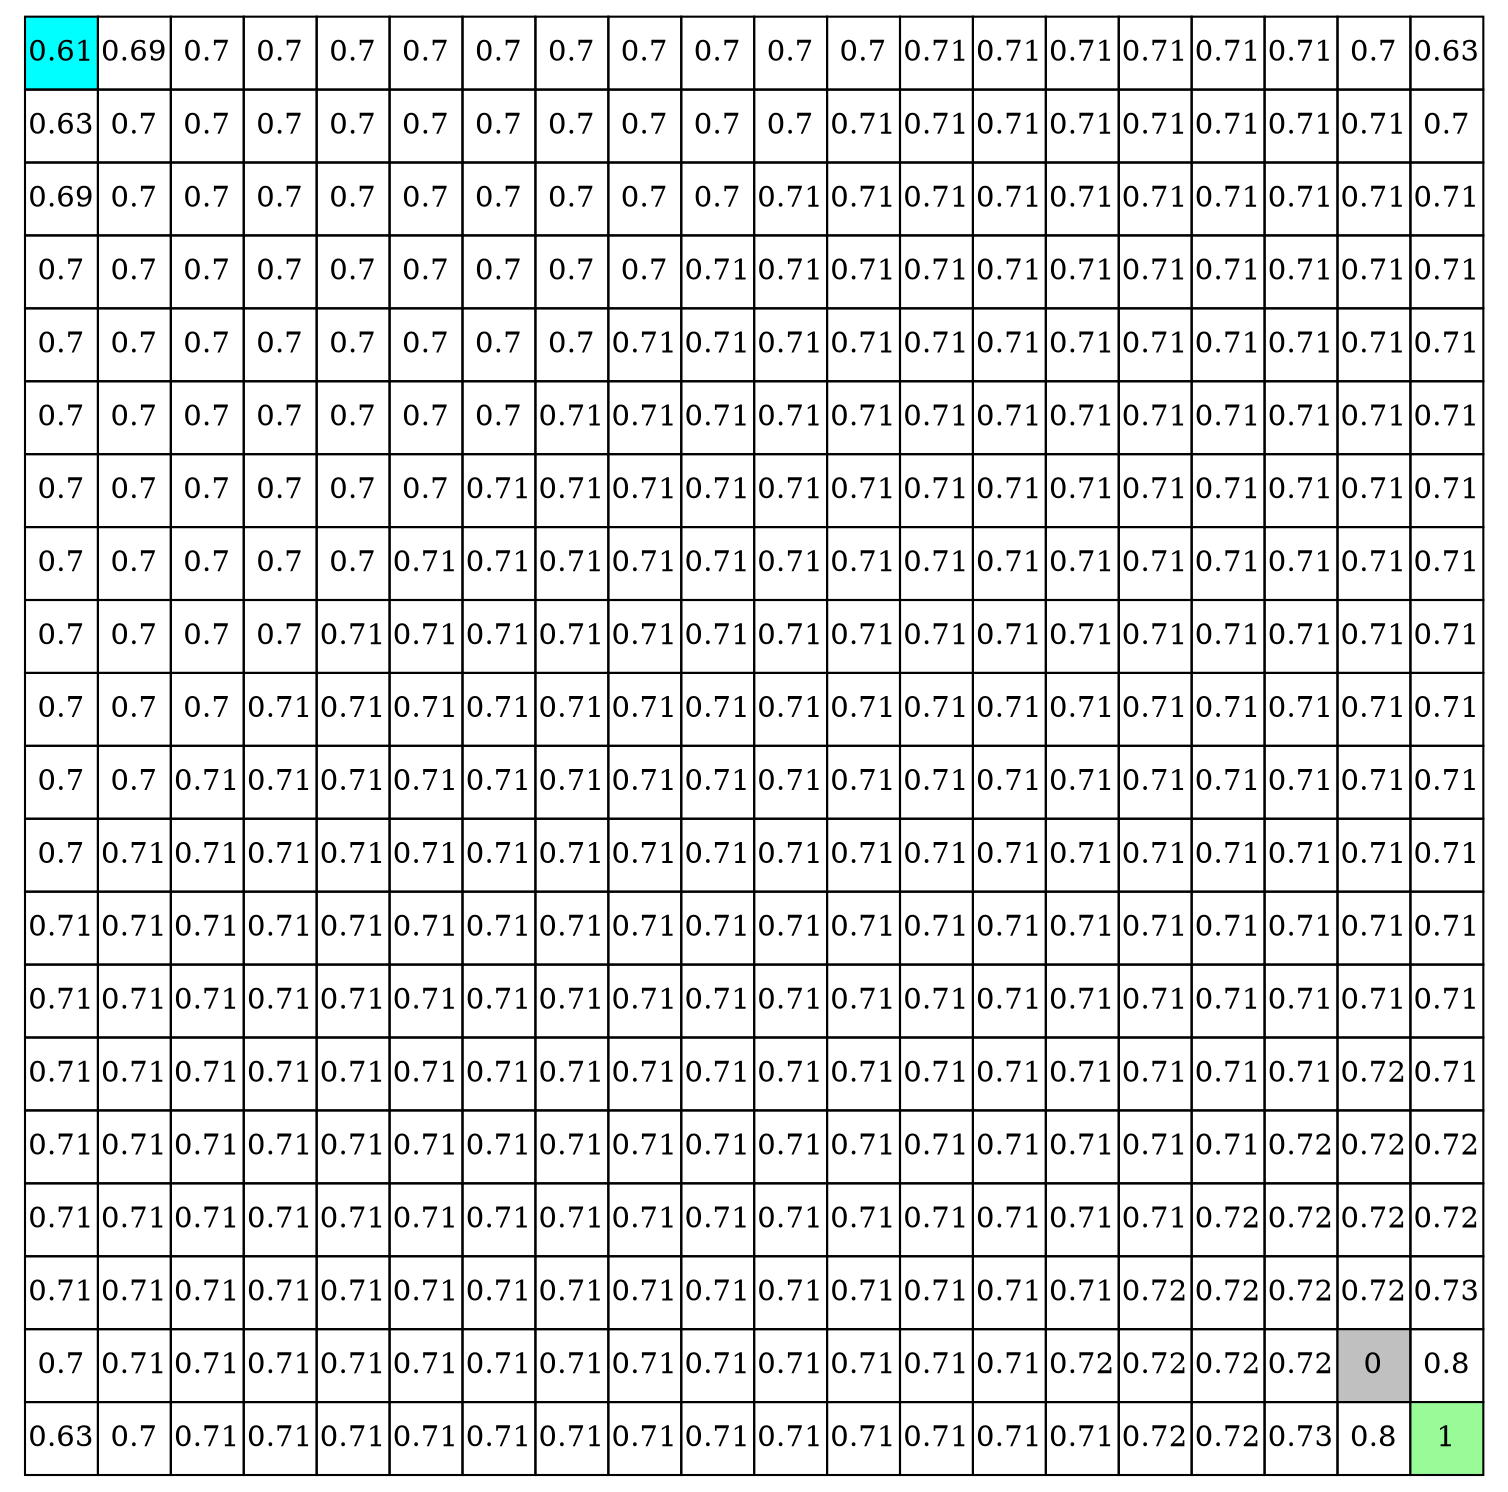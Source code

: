 digraph G
{
node [shape=plaintext]
a[label=<<TABLE BORDER="0" CELLBORDER="1" CELLSPACING="0">
<TR>
<TD width="35" height="35" fixedsize="true" BGCOLOR="cyan">0.61</TD>
<TD width="35" height="35" fixedsize="true">0.69</TD>
<TD width="35" height="35" fixedsize="true">0.7</TD>
<TD width="35" height="35" fixedsize="true">0.7</TD>
<TD width="35" height="35" fixedsize="true">0.7</TD>
<TD width="35" height="35" fixedsize="true">0.7</TD>
<TD width="35" height="35" fixedsize="true">0.7</TD>
<TD width="35" height="35" fixedsize="true">0.7</TD>
<TD width="35" height="35" fixedsize="true">0.7</TD>
<TD width="35" height="35" fixedsize="true">0.7</TD>
<TD width="35" height="35" fixedsize="true">0.7</TD>
<TD width="35" height="35" fixedsize="true">0.7</TD>
<TD width="35" height="35" fixedsize="true">0.71</TD>
<TD width="35" height="35" fixedsize="true">0.71</TD>
<TD width="35" height="35" fixedsize="true">0.71</TD>
<TD width="35" height="35" fixedsize="true">0.71</TD>
<TD width="35" height="35" fixedsize="true">0.71</TD>
<TD width="35" height="35" fixedsize="true">0.71</TD>
<TD width="35" height="35" fixedsize="true">0.7</TD>
<TD width="35" height="35" fixedsize="true">0.63</TD>
</TR>
<TR>
<TD width="35" height="35" fixedsize="true">0.63</TD>
<TD width="35" height="35" fixedsize="true">0.7</TD>
<TD width="35" height="35" fixedsize="true">0.7</TD>
<TD width="35" height="35" fixedsize="true">0.7</TD>
<TD width="35" height="35" fixedsize="true">0.7</TD>
<TD width="35" height="35" fixedsize="true">0.7</TD>
<TD width="35" height="35" fixedsize="true">0.7</TD>
<TD width="35" height="35" fixedsize="true">0.7</TD>
<TD width="35" height="35" fixedsize="true">0.7</TD>
<TD width="35" height="35" fixedsize="true">0.7</TD>
<TD width="35" height="35" fixedsize="true">0.7</TD>
<TD width="35" height="35" fixedsize="true">0.71</TD>
<TD width="35" height="35" fixedsize="true">0.71</TD>
<TD width="35" height="35" fixedsize="true">0.71</TD>
<TD width="35" height="35" fixedsize="true">0.71</TD>
<TD width="35" height="35" fixedsize="true">0.71</TD>
<TD width="35" height="35" fixedsize="true">0.71</TD>
<TD width="35" height="35" fixedsize="true">0.71</TD>
<TD width="35" height="35" fixedsize="true">0.71</TD>
<TD width="35" height="35" fixedsize="true">0.7</TD>
</TR>
<TR>
<TD width="35" height="35" fixedsize="true">0.69</TD>
<TD width="35" height="35" fixedsize="true">0.7</TD>
<TD width="35" height="35" fixedsize="true">0.7</TD>
<TD width="35" height="35" fixedsize="true">0.7</TD>
<TD width="35" height="35" fixedsize="true">0.7</TD>
<TD width="35" height="35" fixedsize="true">0.7</TD>
<TD width="35" height="35" fixedsize="true">0.7</TD>
<TD width="35" height="35" fixedsize="true">0.7</TD>
<TD width="35" height="35" fixedsize="true">0.7</TD>
<TD width="35" height="35" fixedsize="true">0.7</TD>
<TD width="35" height="35" fixedsize="true">0.71</TD>
<TD width="35" height="35" fixedsize="true">0.71</TD>
<TD width="35" height="35" fixedsize="true">0.71</TD>
<TD width="35" height="35" fixedsize="true">0.71</TD>
<TD width="35" height="35" fixedsize="true">0.71</TD>
<TD width="35" height="35" fixedsize="true">0.71</TD>
<TD width="35" height="35" fixedsize="true">0.71</TD>
<TD width="35" height="35" fixedsize="true">0.71</TD>
<TD width="35" height="35" fixedsize="true">0.71</TD>
<TD width="35" height="35" fixedsize="true">0.71</TD>
</TR>
<TR>
<TD width="35" height="35" fixedsize="true">0.7</TD>
<TD width="35" height="35" fixedsize="true">0.7</TD>
<TD width="35" height="35" fixedsize="true">0.7</TD>
<TD width="35" height="35" fixedsize="true">0.7</TD>
<TD width="35" height="35" fixedsize="true">0.7</TD>
<TD width="35" height="35" fixedsize="true">0.7</TD>
<TD width="35" height="35" fixedsize="true">0.7</TD>
<TD width="35" height="35" fixedsize="true">0.7</TD>
<TD width="35" height="35" fixedsize="true">0.7</TD>
<TD width="35" height="35" fixedsize="true">0.71</TD>
<TD width="35" height="35" fixedsize="true">0.71</TD>
<TD width="35" height="35" fixedsize="true">0.71</TD>
<TD width="35" height="35" fixedsize="true">0.71</TD>
<TD width="35" height="35" fixedsize="true">0.71</TD>
<TD width="35" height="35" fixedsize="true">0.71</TD>
<TD width="35" height="35" fixedsize="true">0.71</TD>
<TD width="35" height="35" fixedsize="true">0.71</TD>
<TD width="35" height="35" fixedsize="true">0.71</TD>
<TD width="35" height="35" fixedsize="true">0.71</TD>
<TD width="35" height="35" fixedsize="true">0.71</TD>
</TR>
<TR>
<TD width="35" height="35" fixedsize="true">0.7</TD>
<TD width="35" height="35" fixedsize="true">0.7</TD>
<TD width="35" height="35" fixedsize="true">0.7</TD>
<TD width="35" height="35" fixedsize="true">0.7</TD>
<TD width="35" height="35" fixedsize="true">0.7</TD>
<TD width="35" height="35" fixedsize="true">0.7</TD>
<TD width="35" height="35" fixedsize="true">0.7</TD>
<TD width="35" height="35" fixedsize="true">0.7</TD>
<TD width="35" height="35" fixedsize="true">0.71</TD>
<TD width="35" height="35" fixedsize="true">0.71</TD>
<TD width="35" height="35" fixedsize="true">0.71</TD>
<TD width="35" height="35" fixedsize="true">0.71</TD>
<TD width="35" height="35" fixedsize="true">0.71</TD>
<TD width="35" height="35" fixedsize="true">0.71</TD>
<TD width="35" height="35" fixedsize="true">0.71</TD>
<TD width="35" height="35" fixedsize="true">0.71</TD>
<TD width="35" height="35" fixedsize="true">0.71</TD>
<TD width="35" height="35" fixedsize="true">0.71</TD>
<TD width="35" height="35" fixedsize="true">0.71</TD>
<TD width="35" height="35" fixedsize="true">0.71</TD>
</TR>
<TR>
<TD width="35" height="35" fixedsize="true">0.7</TD>
<TD width="35" height="35" fixedsize="true">0.7</TD>
<TD width="35" height="35" fixedsize="true">0.7</TD>
<TD width="35" height="35" fixedsize="true">0.7</TD>
<TD width="35" height="35" fixedsize="true">0.7</TD>
<TD width="35" height="35" fixedsize="true">0.7</TD>
<TD width="35" height="35" fixedsize="true">0.7</TD>
<TD width="35" height="35" fixedsize="true">0.71</TD>
<TD width="35" height="35" fixedsize="true">0.71</TD>
<TD width="35" height="35" fixedsize="true">0.71</TD>
<TD width="35" height="35" fixedsize="true">0.71</TD>
<TD width="35" height="35" fixedsize="true">0.71</TD>
<TD width="35" height="35" fixedsize="true">0.71</TD>
<TD width="35" height="35" fixedsize="true">0.71</TD>
<TD width="35" height="35" fixedsize="true">0.71</TD>
<TD width="35" height="35" fixedsize="true">0.71</TD>
<TD width="35" height="35" fixedsize="true">0.71</TD>
<TD width="35" height="35" fixedsize="true">0.71</TD>
<TD width="35" height="35" fixedsize="true">0.71</TD>
<TD width="35" height="35" fixedsize="true">0.71</TD>
</TR>
<TR>
<TD width="35" height="35" fixedsize="true">0.7</TD>
<TD width="35" height="35" fixedsize="true">0.7</TD>
<TD width="35" height="35" fixedsize="true">0.7</TD>
<TD width="35" height="35" fixedsize="true">0.7</TD>
<TD width="35" height="35" fixedsize="true">0.7</TD>
<TD width="35" height="35" fixedsize="true">0.7</TD>
<TD width="35" height="35" fixedsize="true">0.71</TD>
<TD width="35" height="35" fixedsize="true">0.71</TD>
<TD width="35" height="35" fixedsize="true">0.71</TD>
<TD width="35" height="35" fixedsize="true">0.71</TD>
<TD width="35" height="35" fixedsize="true">0.71</TD>
<TD width="35" height="35" fixedsize="true">0.71</TD>
<TD width="35" height="35" fixedsize="true">0.71</TD>
<TD width="35" height="35" fixedsize="true">0.71</TD>
<TD width="35" height="35" fixedsize="true">0.71</TD>
<TD width="35" height="35" fixedsize="true">0.71</TD>
<TD width="35" height="35" fixedsize="true">0.71</TD>
<TD width="35" height="35" fixedsize="true">0.71</TD>
<TD width="35" height="35" fixedsize="true">0.71</TD>
<TD width="35" height="35" fixedsize="true">0.71</TD>
</TR>
<TR>
<TD width="35" height="35" fixedsize="true">0.7</TD>
<TD width="35" height="35" fixedsize="true">0.7</TD>
<TD width="35" height="35" fixedsize="true">0.7</TD>
<TD width="35" height="35" fixedsize="true">0.7</TD>
<TD width="35" height="35" fixedsize="true">0.7</TD>
<TD width="35" height="35" fixedsize="true">0.71</TD>
<TD width="35" height="35" fixedsize="true">0.71</TD>
<TD width="35" height="35" fixedsize="true">0.71</TD>
<TD width="35" height="35" fixedsize="true">0.71</TD>
<TD width="35" height="35" fixedsize="true">0.71</TD>
<TD width="35" height="35" fixedsize="true">0.71</TD>
<TD width="35" height="35" fixedsize="true">0.71</TD>
<TD width="35" height="35" fixedsize="true">0.71</TD>
<TD width="35" height="35" fixedsize="true">0.71</TD>
<TD width="35" height="35" fixedsize="true">0.71</TD>
<TD width="35" height="35" fixedsize="true">0.71</TD>
<TD width="35" height="35" fixedsize="true">0.71</TD>
<TD width="35" height="35" fixedsize="true">0.71</TD>
<TD width="35" height="35" fixedsize="true">0.71</TD>
<TD width="35" height="35" fixedsize="true">0.71</TD>
</TR>
<TR>
<TD width="35" height="35" fixedsize="true">0.7</TD>
<TD width="35" height="35" fixedsize="true">0.7</TD>
<TD width="35" height="35" fixedsize="true">0.7</TD>
<TD width="35" height="35" fixedsize="true">0.7</TD>
<TD width="35" height="35" fixedsize="true">0.71</TD>
<TD width="35" height="35" fixedsize="true">0.71</TD>
<TD width="35" height="35" fixedsize="true">0.71</TD>
<TD width="35" height="35" fixedsize="true">0.71</TD>
<TD width="35" height="35" fixedsize="true">0.71</TD>
<TD width="35" height="35" fixedsize="true">0.71</TD>
<TD width="35" height="35" fixedsize="true">0.71</TD>
<TD width="35" height="35" fixedsize="true">0.71</TD>
<TD width="35" height="35" fixedsize="true">0.71</TD>
<TD width="35" height="35" fixedsize="true">0.71</TD>
<TD width="35" height="35" fixedsize="true">0.71</TD>
<TD width="35" height="35" fixedsize="true">0.71</TD>
<TD width="35" height="35" fixedsize="true">0.71</TD>
<TD width="35" height="35" fixedsize="true">0.71</TD>
<TD width="35" height="35" fixedsize="true">0.71</TD>
<TD width="35" height="35" fixedsize="true">0.71</TD>
</TR>
<TR>
<TD width="35" height="35" fixedsize="true">0.7</TD>
<TD width="35" height="35" fixedsize="true">0.7</TD>
<TD width="35" height="35" fixedsize="true">0.7</TD>
<TD width="35" height="35" fixedsize="true">0.71</TD>
<TD width="35" height="35" fixedsize="true">0.71</TD>
<TD width="35" height="35" fixedsize="true">0.71</TD>
<TD width="35" height="35" fixedsize="true">0.71</TD>
<TD width="35" height="35" fixedsize="true">0.71</TD>
<TD width="35" height="35" fixedsize="true">0.71</TD>
<TD width="35" height="35" fixedsize="true">0.71</TD>
<TD width="35" height="35" fixedsize="true">0.71</TD>
<TD width="35" height="35" fixedsize="true">0.71</TD>
<TD width="35" height="35" fixedsize="true">0.71</TD>
<TD width="35" height="35" fixedsize="true">0.71</TD>
<TD width="35" height="35" fixedsize="true">0.71</TD>
<TD width="35" height="35" fixedsize="true">0.71</TD>
<TD width="35" height="35" fixedsize="true">0.71</TD>
<TD width="35" height="35" fixedsize="true">0.71</TD>
<TD width="35" height="35" fixedsize="true">0.71</TD>
<TD width="35" height="35" fixedsize="true">0.71</TD>
</TR>
<TR>
<TD width="35" height="35" fixedsize="true">0.7</TD>
<TD width="35" height="35" fixedsize="true">0.7</TD>
<TD width="35" height="35" fixedsize="true">0.71</TD>
<TD width="35" height="35" fixedsize="true">0.71</TD>
<TD width="35" height="35" fixedsize="true">0.71</TD>
<TD width="35" height="35" fixedsize="true">0.71</TD>
<TD width="35" height="35" fixedsize="true">0.71</TD>
<TD width="35" height="35" fixedsize="true">0.71</TD>
<TD width="35" height="35" fixedsize="true">0.71</TD>
<TD width="35" height="35" fixedsize="true">0.71</TD>
<TD width="35" height="35" fixedsize="true">0.71</TD>
<TD width="35" height="35" fixedsize="true">0.71</TD>
<TD width="35" height="35" fixedsize="true">0.71</TD>
<TD width="35" height="35" fixedsize="true">0.71</TD>
<TD width="35" height="35" fixedsize="true">0.71</TD>
<TD width="35" height="35" fixedsize="true">0.71</TD>
<TD width="35" height="35" fixedsize="true">0.71</TD>
<TD width="35" height="35" fixedsize="true">0.71</TD>
<TD width="35" height="35" fixedsize="true">0.71</TD>
<TD width="35" height="35" fixedsize="true">0.71</TD>
</TR>
<TR>
<TD width="35" height="35" fixedsize="true">0.7</TD>
<TD width="35" height="35" fixedsize="true">0.71</TD>
<TD width="35" height="35" fixedsize="true">0.71</TD>
<TD width="35" height="35" fixedsize="true">0.71</TD>
<TD width="35" height="35" fixedsize="true">0.71</TD>
<TD width="35" height="35" fixedsize="true">0.71</TD>
<TD width="35" height="35" fixedsize="true">0.71</TD>
<TD width="35" height="35" fixedsize="true">0.71</TD>
<TD width="35" height="35" fixedsize="true">0.71</TD>
<TD width="35" height="35" fixedsize="true">0.71</TD>
<TD width="35" height="35" fixedsize="true">0.71</TD>
<TD width="35" height="35" fixedsize="true">0.71</TD>
<TD width="35" height="35" fixedsize="true">0.71</TD>
<TD width="35" height="35" fixedsize="true">0.71</TD>
<TD width="35" height="35" fixedsize="true">0.71</TD>
<TD width="35" height="35" fixedsize="true">0.71</TD>
<TD width="35" height="35" fixedsize="true">0.71</TD>
<TD width="35" height="35" fixedsize="true">0.71</TD>
<TD width="35" height="35" fixedsize="true">0.71</TD>
<TD width="35" height="35" fixedsize="true">0.71</TD>
</TR>
<TR>
<TD width="35" height="35" fixedsize="true">0.71</TD>
<TD width="35" height="35" fixedsize="true">0.71</TD>
<TD width="35" height="35" fixedsize="true">0.71</TD>
<TD width="35" height="35" fixedsize="true">0.71</TD>
<TD width="35" height="35" fixedsize="true">0.71</TD>
<TD width="35" height="35" fixedsize="true">0.71</TD>
<TD width="35" height="35" fixedsize="true">0.71</TD>
<TD width="35" height="35" fixedsize="true">0.71</TD>
<TD width="35" height="35" fixedsize="true">0.71</TD>
<TD width="35" height="35" fixedsize="true">0.71</TD>
<TD width="35" height="35" fixedsize="true">0.71</TD>
<TD width="35" height="35" fixedsize="true">0.71</TD>
<TD width="35" height="35" fixedsize="true">0.71</TD>
<TD width="35" height="35" fixedsize="true">0.71</TD>
<TD width="35" height="35" fixedsize="true">0.71</TD>
<TD width="35" height="35" fixedsize="true">0.71</TD>
<TD width="35" height="35" fixedsize="true">0.71</TD>
<TD width="35" height="35" fixedsize="true">0.71</TD>
<TD width="35" height="35" fixedsize="true">0.71</TD>
<TD width="35" height="35" fixedsize="true">0.71</TD>
</TR>
<TR>
<TD width="35" height="35" fixedsize="true">0.71</TD>
<TD width="35" height="35" fixedsize="true">0.71</TD>
<TD width="35" height="35" fixedsize="true">0.71</TD>
<TD width="35" height="35" fixedsize="true">0.71</TD>
<TD width="35" height="35" fixedsize="true">0.71</TD>
<TD width="35" height="35" fixedsize="true">0.71</TD>
<TD width="35" height="35" fixedsize="true">0.71</TD>
<TD width="35" height="35" fixedsize="true">0.71</TD>
<TD width="35" height="35" fixedsize="true">0.71</TD>
<TD width="35" height="35" fixedsize="true">0.71</TD>
<TD width="35" height="35" fixedsize="true">0.71</TD>
<TD width="35" height="35" fixedsize="true">0.71</TD>
<TD width="35" height="35" fixedsize="true">0.71</TD>
<TD width="35" height="35" fixedsize="true">0.71</TD>
<TD width="35" height="35" fixedsize="true">0.71</TD>
<TD width="35" height="35" fixedsize="true">0.71</TD>
<TD width="35" height="35" fixedsize="true">0.71</TD>
<TD width="35" height="35" fixedsize="true">0.71</TD>
<TD width="35" height="35" fixedsize="true">0.71</TD>
<TD width="35" height="35" fixedsize="true">0.71</TD>
</TR>
<TR>
<TD width="35" height="35" fixedsize="true">0.71</TD>
<TD width="35" height="35" fixedsize="true">0.71</TD>
<TD width="35" height="35" fixedsize="true">0.71</TD>
<TD width="35" height="35" fixedsize="true">0.71</TD>
<TD width="35" height="35" fixedsize="true">0.71</TD>
<TD width="35" height="35" fixedsize="true">0.71</TD>
<TD width="35" height="35" fixedsize="true">0.71</TD>
<TD width="35" height="35" fixedsize="true">0.71</TD>
<TD width="35" height="35" fixedsize="true">0.71</TD>
<TD width="35" height="35" fixedsize="true">0.71</TD>
<TD width="35" height="35" fixedsize="true">0.71</TD>
<TD width="35" height="35" fixedsize="true">0.71</TD>
<TD width="35" height="35" fixedsize="true">0.71</TD>
<TD width="35" height="35" fixedsize="true">0.71</TD>
<TD width="35" height="35" fixedsize="true">0.71</TD>
<TD width="35" height="35" fixedsize="true">0.71</TD>
<TD width="35" height="35" fixedsize="true">0.71</TD>
<TD width="35" height="35" fixedsize="true">0.71</TD>
<TD width="35" height="35" fixedsize="true">0.72</TD>
<TD width="35" height="35" fixedsize="true">0.71</TD>
</TR>
<TR>
<TD width="35" height="35" fixedsize="true">0.71</TD>
<TD width="35" height="35" fixedsize="true">0.71</TD>
<TD width="35" height="35" fixedsize="true">0.71</TD>
<TD width="35" height="35" fixedsize="true">0.71</TD>
<TD width="35" height="35" fixedsize="true">0.71</TD>
<TD width="35" height="35" fixedsize="true">0.71</TD>
<TD width="35" height="35" fixedsize="true">0.71</TD>
<TD width="35" height="35" fixedsize="true">0.71</TD>
<TD width="35" height="35" fixedsize="true">0.71</TD>
<TD width="35" height="35" fixedsize="true">0.71</TD>
<TD width="35" height="35" fixedsize="true">0.71</TD>
<TD width="35" height="35" fixedsize="true">0.71</TD>
<TD width="35" height="35" fixedsize="true">0.71</TD>
<TD width="35" height="35" fixedsize="true">0.71</TD>
<TD width="35" height="35" fixedsize="true">0.71</TD>
<TD width="35" height="35" fixedsize="true">0.71</TD>
<TD width="35" height="35" fixedsize="true">0.71</TD>
<TD width="35" height="35" fixedsize="true">0.72</TD>
<TD width="35" height="35" fixedsize="true">0.72</TD>
<TD width="35" height="35" fixedsize="true">0.72</TD>
</TR>
<TR>
<TD width="35" height="35" fixedsize="true">0.71</TD>
<TD width="35" height="35" fixedsize="true">0.71</TD>
<TD width="35" height="35" fixedsize="true">0.71</TD>
<TD width="35" height="35" fixedsize="true">0.71</TD>
<TD width="35" height="35" fixedsize="true">0.71</TD>
<TD width="35" height="35" fixedsize="true">0.71</TD>
<TD width="35" height="35" fixedsize="true">0.71</TD>
<TD width="35" height="35" fixedsize="true">0.71</TD>
<TD width="35" height="35" fixedsize="true">0.71</TD>
<TD width="35" height="35" fixedsize="true">0.71</TD>
<TD width="35" height="35" fixedsize="true">0.71</TD>
<TD width="35" height="35" fixedsize="true">0.71</TD>
<TD width="35" height="35" fixedsize="true">0.71</TD>
<TD width="35" height="35" fixedsize="true">0.71</TD>
<TD width="35" height="35" fixedsize="true">0.71</TD>
<TD width="35" height="35" fixedsize="true">0.71</TD>
<TD width="35" height="35" fixedsize="true">0.72</TD>
<TD width="35" height="35" fixedsize="true">0.72</TD>
<TD width="35" height="35" fixedsize="true">0.72</TD>
<TD width="35" height="35" fixedsize="true">0.72</TD>
</TR>
<TR>
<TD width="35" height="35" fixedsize="true">0.71</TD>
<TD width="35" height="35" fixedsize="true">0.71</TD>
<TD width="35" height="35" fixedsize="true">0.71</TD>
<TD width="35" height="35" fixedsize="true">0.71</TD>
<TD width="35" height="35" fixedsize="true">0.71</TD>
<TD width="35" height="35" fixedsize="true">0.71</TD>
<TD width="35" height="35" fixedsize="true">0.71</TD>
<TD width="35" height="35" fixedsize="true">0.71</TD>
<TD width="35" height="35" fixedsize="true">0.71</TD>
<TD width="35" height="35" fixedsize="true">0.71</TD>
<TD width="35" height="35" fixedsize="true">0.71</TD>
<TD width="35" height="35" fixedsize="true">0.71</TD>
<TD width="35" height="35" fixedsize="true">0.71</TD>
<TD width="35" height="35" fixedsize="true">0.71</TD>
<TD width="35" height="35" fixedsize="true">0.71</TD>
<TD width="35" height="35" fixedsize="true">0.72</TD>
<TD width="35" height="35" fixedsize="true">0.72</TD>
<TD width="35" height="35" fixedsize="true">0.72</TD>
<TD width="35" height="35" fixedsize="true">0.72</TD>
<TD width="35" height="35" fixedsize="true">0.73</TD>
</TR>
<TR>
<TD width="35" height="35" fixedsize="true">0.7</TD>
<TD width="35" height="35" fixedsize="true">0.71</TD>
<TD width="35" height="35" fixedsize="true">0.71</TD>
<TD width="35" height="35" fixedsize="true">0.71</TD>
<TD width="35" height="35" fixedsize="true">0.71</TD>
<TD width="35" height="35" fixedsize="true">0.71</TD>
<TD width="35" height="35" fixedsize="true">0.71</TD>
<TD width="35" height="35" fixedsize="true">0.71</TD>
<TD width="35" height="35" fixedsize="true">0.71</TD>
<TD width="35" height="35" fixedsize="true">0.71</TD>
<TD width="35" height="35" fixedsize="true">0.71</TD>
<TD width="35" height="35" fixedsize="true">0.71</TD>
<TD width="35" height="35" fixedsize="true">0.71</TD>
<TD width="35" height="35" fixedsize="true">0.71</TD>
<TD width="35" height="35" fixedsize="true">0.72</TD>
<TD width="35" height="35" fixedsize="true">0.72</TD>
<TD width="35" height="35" fixedsize="true">0.72</TD>
<TD width="35" height="35" fixedsize="true">0.72</TD>
<TD width="35" height="35" fixedsize="true" BGCOLOR="gray">0</TD>
<TD width="35" height="35" fixedsize="true">0.8</TD>
</TR>
<TR>
<TD width="35" height="35" fixedsize="true">0.63</TD>
<TD width="35" height="35" fixedsize="true">0.7</TD>
<TD width="35" height="35" fixedsize="true">0.71</TD>
<TD width="35" height="35" fixedsize="true">0.71</TD>
<TD width="35" height="35" fixedsize="true">0.71</TD>
<TD width="35" height="35" fixedsize="true">0.71</TD>
<TD width="35" height="35" fixedsize="true">0.71</TD>
<TD width="35" height="35" fixedsize="true">0.71</TD>
<TD width="35" height="35" fixedsize="true">0.71</TD>
<TD width="35" height="35" fixedsize="true">0.71</TD>
<TD width="35" height="35" fixedsize="true">0.71</TD>
<TD width="35" height="35" fixedsize="true">0.71</TD>
<TD width="35" height="35" fixedsize="true">0.71</TD>
<TD width="35" height="35" fixedsize="true">0.71</TD>
<TD width="35" height="35" fixedsize="true">0.71</TD>
<TD width="35" height="35" fixedsize="true">0.72</TD>
<TD width="35" height="35" fixedsize="true">0.72</TD>
<TD width="35" height="35" fixedsize="true">0.73</TD>
<TD width="35" height="35" fixedsize="true">0.8</TD>
<TD width="35" height="35" fixedsize="true" BGCOLOR="palegreen">1</TD>
</TR>
 </TABLE>>];
}
